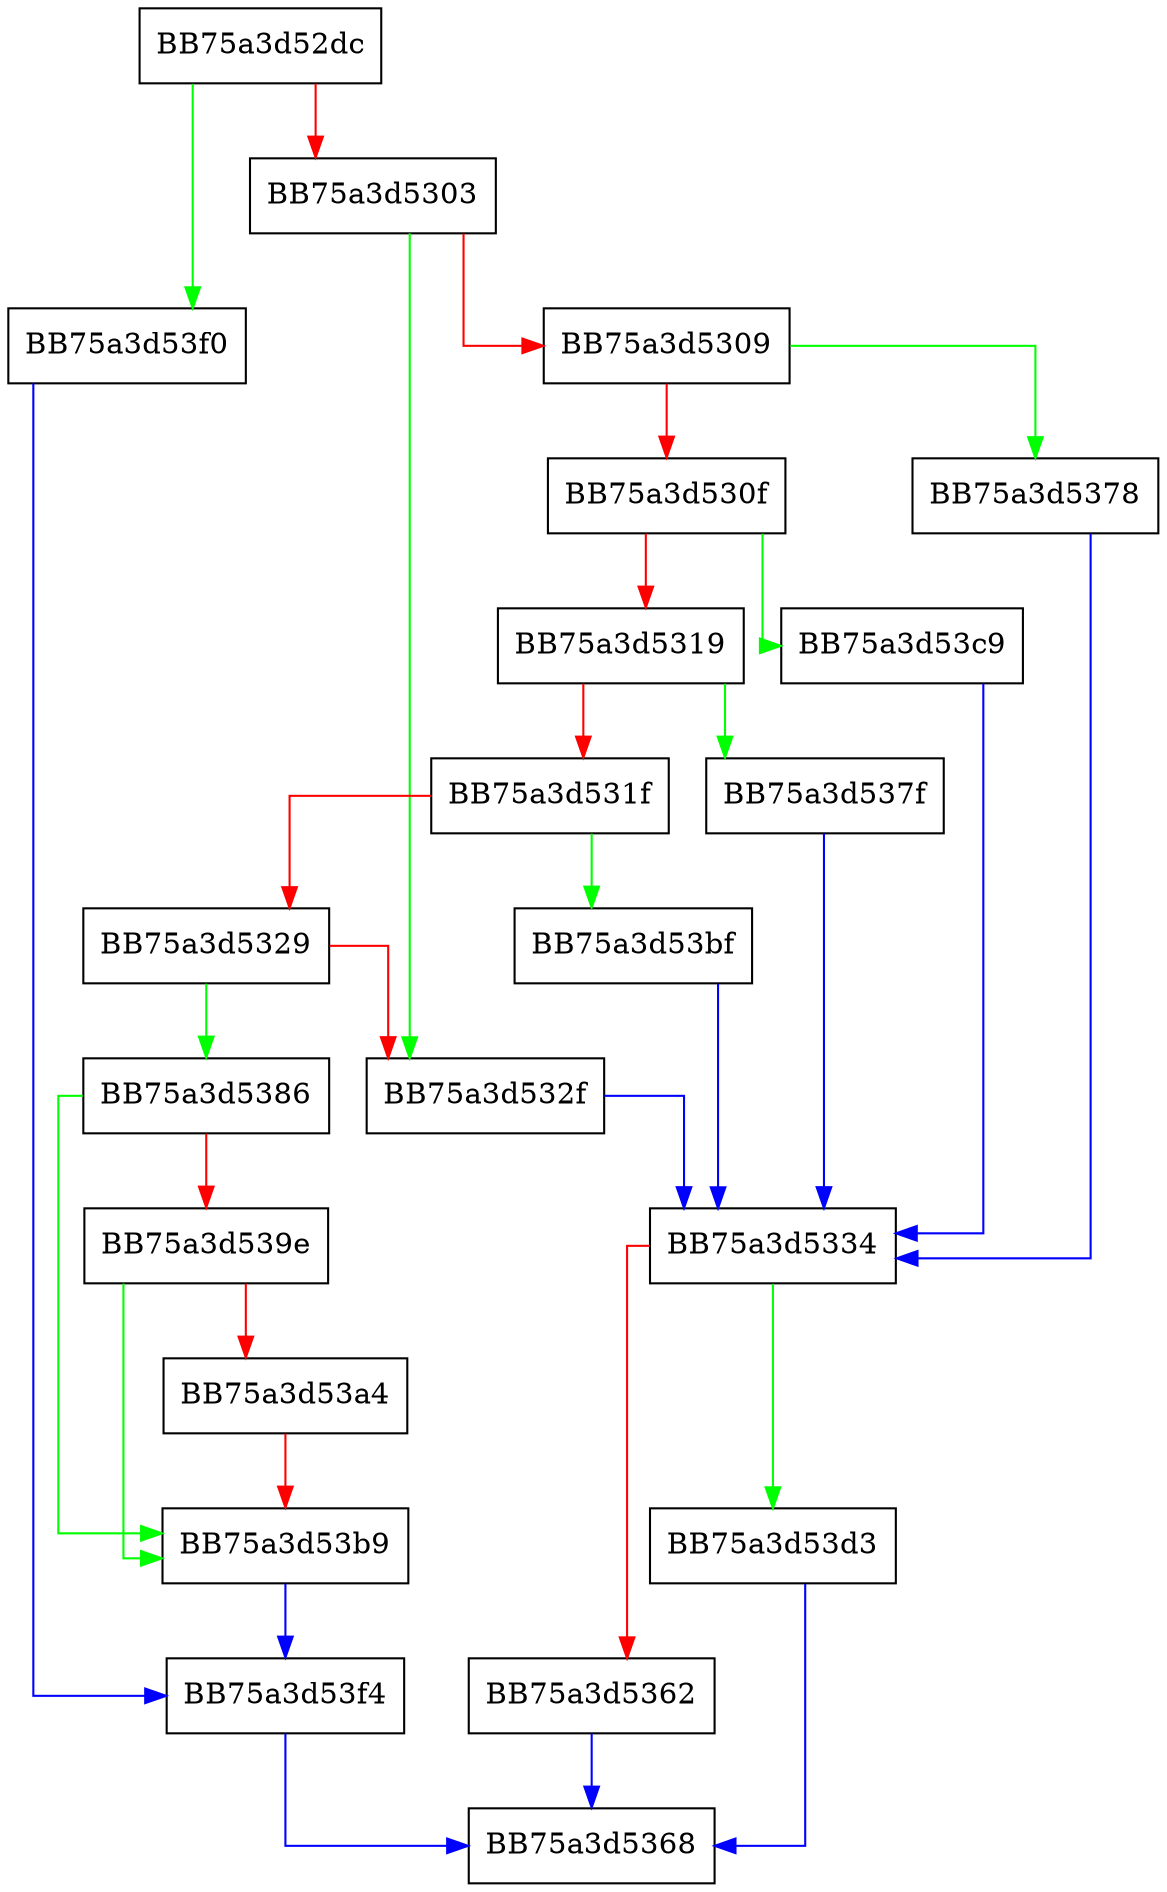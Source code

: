 digraph ToString {
  node [shape="box"];
  graph [splines=ortho];
  BB75a3d52dc -> BB75a3d53f0 [color="green"];
  BB75a3d52dc -> BB75a3d5303 [color="red"];
  BB75a3d5303 -> BB75a3d532f [color="green"];
  BB75a3d5303 -> BB75a3d5309 [color="red"];
  BB75a3d5309 -> BB75a3d5378 [color="green"];
  BB75a3d5309 -> BB75a3d530f [color="red"];
  BB75a3d530f -> BB75a3d53c9 [color="green"];
  BB75a3d530f -> BB75a3d5319 [color="red"];
  BB75a3d5319 -> BB75a3d537f [color="green"];
  BB75a3d5319 -> BB75a3d531f [color="red"];
  BB75a3d531f -> BB75a3d53bf [color="green"];
  BB75a3d531f -> BB75a3d5329 [color="red"];
  BB75a3d5329 -> BB75a3d5386 [color="green"];
  BB75a3d5329 -> BB75a3d532f [color="red"];
  BB75a3d532f -> BB75a3d5334 [color="blue"];
  BB75a3d5334 -> BB75a3d53d3 [color="green"];
  BB75a3d5334 -> BB75a3d5362 [color="red"];
  BB75a3d5362 -> BB75a3d5368 [color="blue"];
  BB75a3d5378 -> BB75a3d5334 [color="blue"];
  BB75a3d537f -> BB75a3d5334 [color="blue"];
  BB75a3d5386 -> BB75a3d53b9 [color="green"];
  BB75a3d5386 -> BB75a3d539e [color="red"];
  BB75a3d539e -> BB75a3d53b9 [color="green"];
  BB75a3d539e -> BB75a3d53a4 [color="red"];
  BB75a3d53a4 -> BB75a3d53b9 [color="red"];
  BB75a3d53b9 -> BB75a3d53f4 [color="blue"];
  BB75a3d53bf -> BB75a3d5334 [color="blue"];
  BB75a3d53c9 -> BB75a3d5334 [color="blue"];
  BB75a3d53d3 -> BB75a3d5368 [color="blue"];
  BB75a3d53f0 -> BB75a3d53f4 [color="blue"];
  BB75a3d53f4 -> BB75a3d5368 [color="blue"];
}